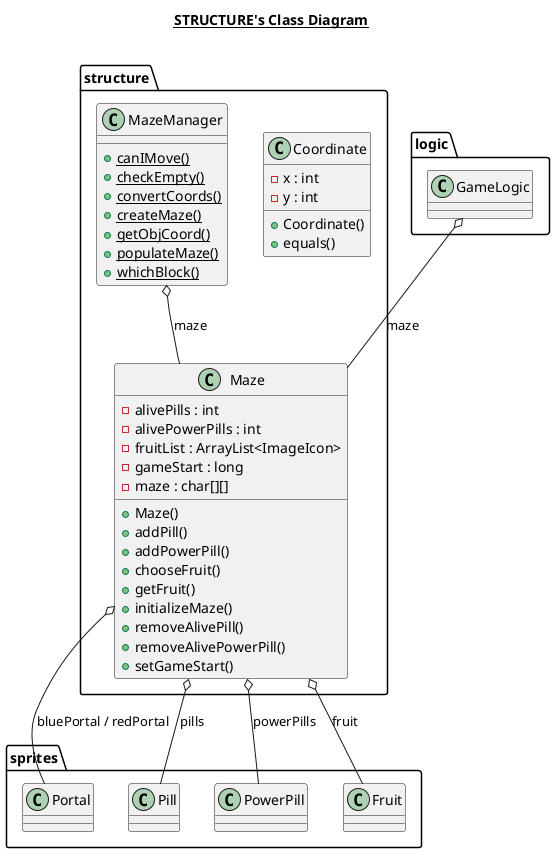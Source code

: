 @startuml

title __STRUCTURE's Class Diagram__\n

  namespace structure {
      class structure.Coordinate {
          - x : int
          - y : int
          + Coordinate()
          + equals()
      }
      class structure.Maze {
          - alivePills : int
          - alivePowerPills : int
          - fruitList : ArrayList<ImageIcon>
          - gameStart : long
          - maze : char[][]
          + Maze()
          + addPill()
          + addPowerPill()
          + chooseFruit()
          + getFruit()
          + initializeMaze()
          + removeAlivePill()
          + removeAlivePowerPill()
          + setGameStart()
      }
      class structure.MazeManager {
          {static} + canIMove()
          {static} + checkEmpty()
          {static} + convertCoords()
          {static} + createMaze()
          {static} + getObjCoord()
          {static} + populateMaze()
          {static} + whichBlock()
      }
    }
  

  structure.Maze o-- sprites.Portal : bluePortal / redPortal
  structure.Maze o-- sprites.Pill : pills
  structure.Maze o-- sprites.PowerPill : powerPills
  structure.Maze o-- sprites.Fruit : fruit
  logic.GameLogic o-- structure.Maze : maze
  structure.MazeManager o-- structure.Maze : maze


@enduml

